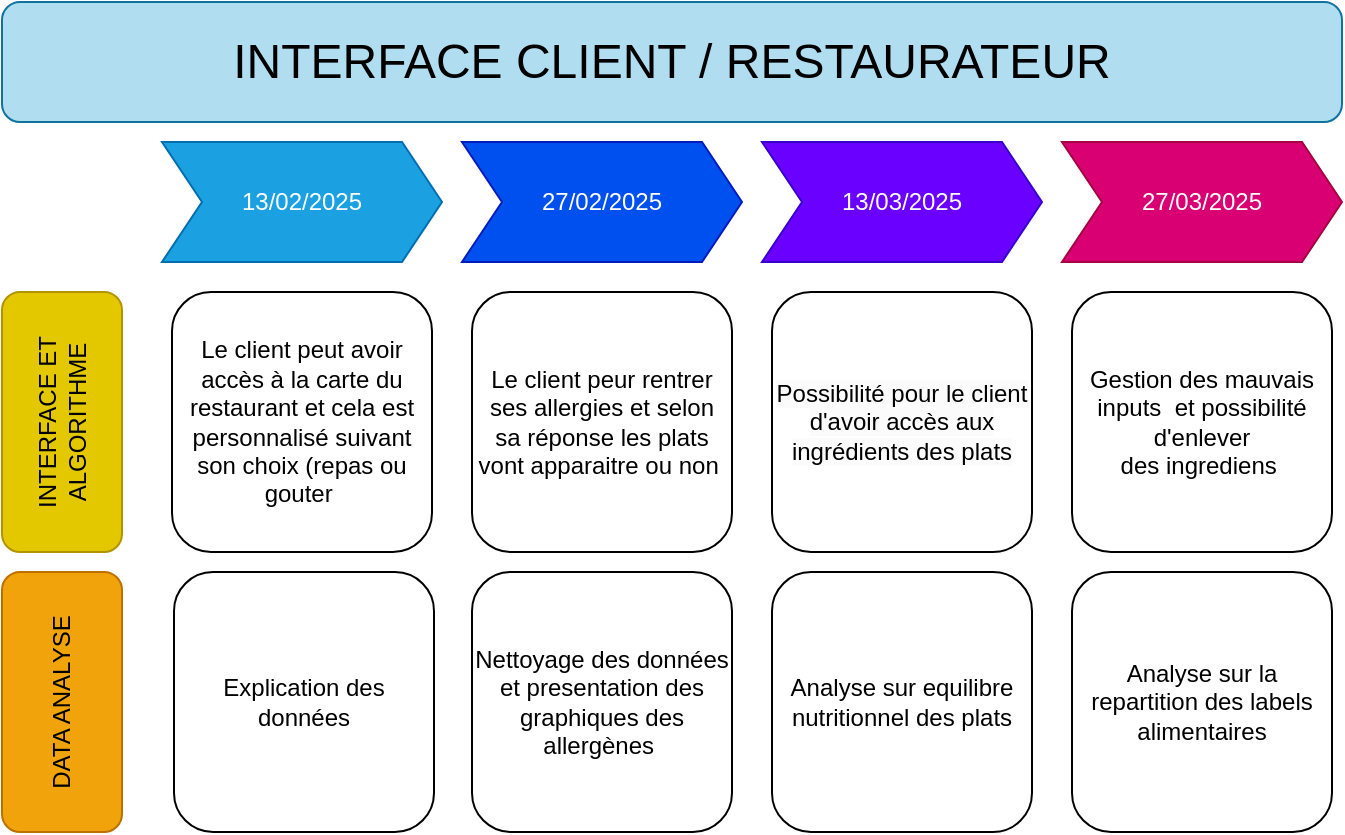 <mxfile version="26.0.15">
  <diagram name="Page-1" id="7R1fTQHV3cGbk657_ZNO">
    <mxGraphModel dx="794" dy="519" grid="1" gridSize="10" guides="1" tooltips="1" connect="1" arrows="1" fold="1" page="1" pageScale="1" pageWidth="827" pageHeight="1169" math="0" shadow="0">
      <root>
        <mxCell id="0" />
        <mxCell id="1" parent="0" />
        <mxCell id="higMzoDfwa9QNw0H5U2N-1" value="27/03/2025" style="shape=step;perimeter=stepPerimeter;whiteSpace=wrap;html=1;fixedSize=1;fillColor=#d80073;fontColor=#ffffff;strokeColor=#A50040;" parent="1" vertex="1">
          <mxGeometry x="630" y="130" width="140" height="60" as="geometry" />
        </mxCell>
        <mxCell id="higMzoDfwa9QNw0H5U2N-8" value="13/02/2025" style="shape=step;perimeter=stepPerimeter;whiteSpace=wrap;html=1;fixedSize=1;fillColor=#1ba1e2;strokeColor=#006EAF;fontColor=#ffffff;" parent="1" vertex="1">
          <mxGeometry x="180" y="130" width="140" height="60" as="geometry" />
        </mxCell>
        <mxCell id="higMzoDfwa9QNw0H5U2N-9" value="27/02/2025" style="shape=step;perimeter=stepPerimeter;whiteSpace=wrap;html=1;fixedSize=1;fillColor=#0050ef;fontColor=#ffffff;strokeColor=#001DBC;" parent="1" vertex="1">
          <mxGeometry x="330" y="130" width="140" height="60" as="geometry" />
        </mxCell>
        <mxCell id="higMzoDfwa9QNw0H5U2N-10" value="13/03/2025" style="shape=step;perimeter=stepPerimeter;whiteSpace=wrap;html=1;fixedSize=1;fillColor=#6a00ff;fontColor=#ffffff;strokeColor=#3700CC;" parent="1" vertex="1">
          <mxGeometry x="480" y="130" width="140" height="60" as="geometry" />
        </mxCell>
        <mxCell id="higMzoDfwa9QNw0H5U2N-13" value="INTERFACE ET ALGORITHME" style="rounded=1;whiteSpace=wrap;html=1;rotation=-90;fillColor=#e3c800;fontColor=#000000;strokeColor=#B09500;" parent="1" vertex="1">
          <mxGeometry x="65" y="240" width="130" height="60" as="geometry" />
        </mxCell>
        <mxCell id="higMzoDfwa9QNw0H5U2N-14" value="DATA ANALYSE" style="rounded=1;whiteSpace=wrap;html=1;rotation=-90;fillColor=#f0a30a;fontColor=#000000;strokeColor=#BD7000;" parent="1" vertex="1">
          <mxGeometry x="65" y="380" width="130" height="60" as="geometry" />
        </mxCell>
        <mxCell id="higMzoDfwa9QNw0H5U2N-15" value="Le client peut avoir accès à la carte du restaurant et cela est personnalisé suivant son choix (repas ou gouter&amp;nbsp;" style="rounded=1;whiteSpace=wrap;html=1;" parent="1" vertex="1">
          <mxGeometry x="185" y="205" width="130" height="130" as="geometry" />
        </mxCell>
        <mxCell id="higMzoDfwa9QNw0H5U2N-16" value="Le client peur rentrer ses allergies et selon sa réponse les plats vont apparaitre ou non&amp;nbsp;" style="rounded=1;whiteSpace=wrap;html=1;" parent="1" vertex="1">
          <mxGeometry x="335" y="205" width="130" height="130" as="geometry" />
        </mxCell>
        <mxCell id="higMzoDfwa9QNw0H5U2N-17" value="&#xa;&lt;br style=&quot;forced-color-adjust: none; color: rgb(0, 0, 0); font-family: Helvetica; font-size: 12px; font-style: normal; font-variant-ligatures: normal; font-variant-caps: normal; font-weight: 400; letter-spacing: normal; orphans: 2; text-align: center; text-indent: 0px; text-transform: none; widows: 2; word-spacing: 0px; -webkit-text-stroke-width: 0px; white-space: normal; background-color: rgb(251, 251, 251); text-decoration-thickness: initial; text-decoration-style: initial; text-decoration-color: initial;&quot;&gt;&lt;span style=&quot;forced-color-adjust: none; color: rgb(0, 0, 0); font-family: Helvetica; font-size: 12px; font-style: normal; font-variant-ligatures: normal; font-variant-caps: normal; font-weight: 400; letter-spacing: normal; orphans: 2; text-align: center; text-indent: 0px; text-transform: none; widows: 2; word-spacing: 0px; -webkit-text-stroke-width: 0px; white-space: normal; text-decoration-thickness: initial; text-decoration-style: initial; text-decoration-color: initial; float: none; background-color: rgb(251, 251, 251); display: inline !important;&quot; data-mx-given-colors=&quot;{&amp;quot;color&amp;quot;:&amp;quot;rgb(0, 0, 0)&amp;quot;,&amp;quot;background-color&amp;quot;:&amp;quot;rgb(251, 251, 251)&amp;quot;}&quot;&gt;Possibilité pour le client d&#39;avoir accès aux ingrédients des plats&lt;/span&gt;&#xa;&#xa;" style="rounded=1;whiteSpace=wrap;html=1;" parent="1" vertex="1">
          <mxGeometry x="485" y="205" width="130" height="130" as="geometry" />
        </mxCell>
        <mxCell id="higMzoDfwa9QNw0H5U2N-18" value="Gestion des mauvais inputs&amp;nbsp; et possibilité d&#39;enlever des&lt;span style=&quot;background-color: transparent; color: light-dark(rgb(0, 0, 0), rgb(255, 255, 255));&quot;&gt;&amp;nbsp;ingrediens&amp;nbsp;&lt;/span&gt;" style="rounded=1;whiteSpace=wrap;html=1;" parent="1" vertex="1">
          <mxGeometry x="635" y="205" width="130" height="130" as="geometry" />
        </mxCell>
        <mxCell id="higMzoDfwa9QNw0H5U2N-19" value="Analyse sur equilibre nutritionnel des plats" style="rounded=1;whiteSpace=wrap;html=1;" parent="1" vertex="1">
          <mxGeometry x="485" y="345" width="130" height="130" as="geometry" />
        </mxCell>
        <mxCell id="higMzoDfwa9QNw0H5U2N-20" value="Nettoyage des données&lt;div&gt;et presentation des graphiques des allergènes&amp;nbsp;&lt;/div&gt;" style="rounded=1;whiteSpace=wrap;html=1;" parent="1" vertex="1">
          <mxGeometry x="335" y="345" width="130" height="130" as="geometry" />
        </mxCell>
        <mxCell id="higMzoDfwa9QNw0H5U2N-21" value="Explication des données" style="rounded=1;whiteSpace=wrap;html=1;" parent="1" vertex="1">
          <mxGeometry x="186" y="345" width="130" height="130" as="geometry" />
        </mxCell>
        <mxCell id="higMzoDfwa9QNw0H5U2N-22" value="Analyse sur la repartition des labels alimentaires" style="rounded=1;whiteSpace=wrap;html=1;" parent="1" vertex="1">
          <mxGeometry x="635" y="345" width="130" height="130" as="geometry" />
        </mxCell>
        <mxCell id="higMzoDfwa9QNw0H5U2N-23" value="&lt;font style=&quot;font-size: 24px;&quot;&gt;INTERFACE CLIENT / RESTAURATEUR&lt;/font&gt;" style="rounded=1;whiteSpace=wrap;html=1;fillColor=#b1ddf0;strokeColor=#10739e;" parent="1" vertex="1">
          <mxGeometry x="100" y="60" width="670" height="60" as="geometry" />
        </mxCell>
      </root>
    </mxGraphModel>
  </diagram>
</mxfile>
